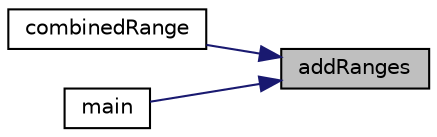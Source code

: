 digraph "addRanges"
{
 // LATEX_PDF_SIZE
  edge [fontname="Helvetica",fontsize="10",labelfontname="Helvetica",labelfontsize="10"];
  node [fontname="Helvetica",fontsize="10",shape=record];
  rankdir="RL";
  Node1 [label="addRanges",height=0.2,width=0.4,color="black", fillcolor="grey75", style="filled", fontcolor="black",tooltip=" "];
  Node1 -> Node2 [dir="back",color="midnightblue",fontsize="10",style="solid",fontname="Helvetica"];
  Node2 [label="combinedRange",height=0.2,width=0.4,color="black", fillcolor="white", style="filled",URL="$classpFlow_1_1combinedRange.html#a107f494afd1b456c2659468157d69d5f",tooltip=" "];
  Node1 -> Node3 [dir="back",color="midnightblue",fontsize="10",style="solid",fontname="Helvetica"];
  Node3 [label="main",height=0.2,width=0.4,color="black", fillcolor="white", style="filled",URL="$pFlowToVTK_8cpp.html#a3c04138a5bfe5d72780bb7e82a18e627",tooltip=" "];
}
